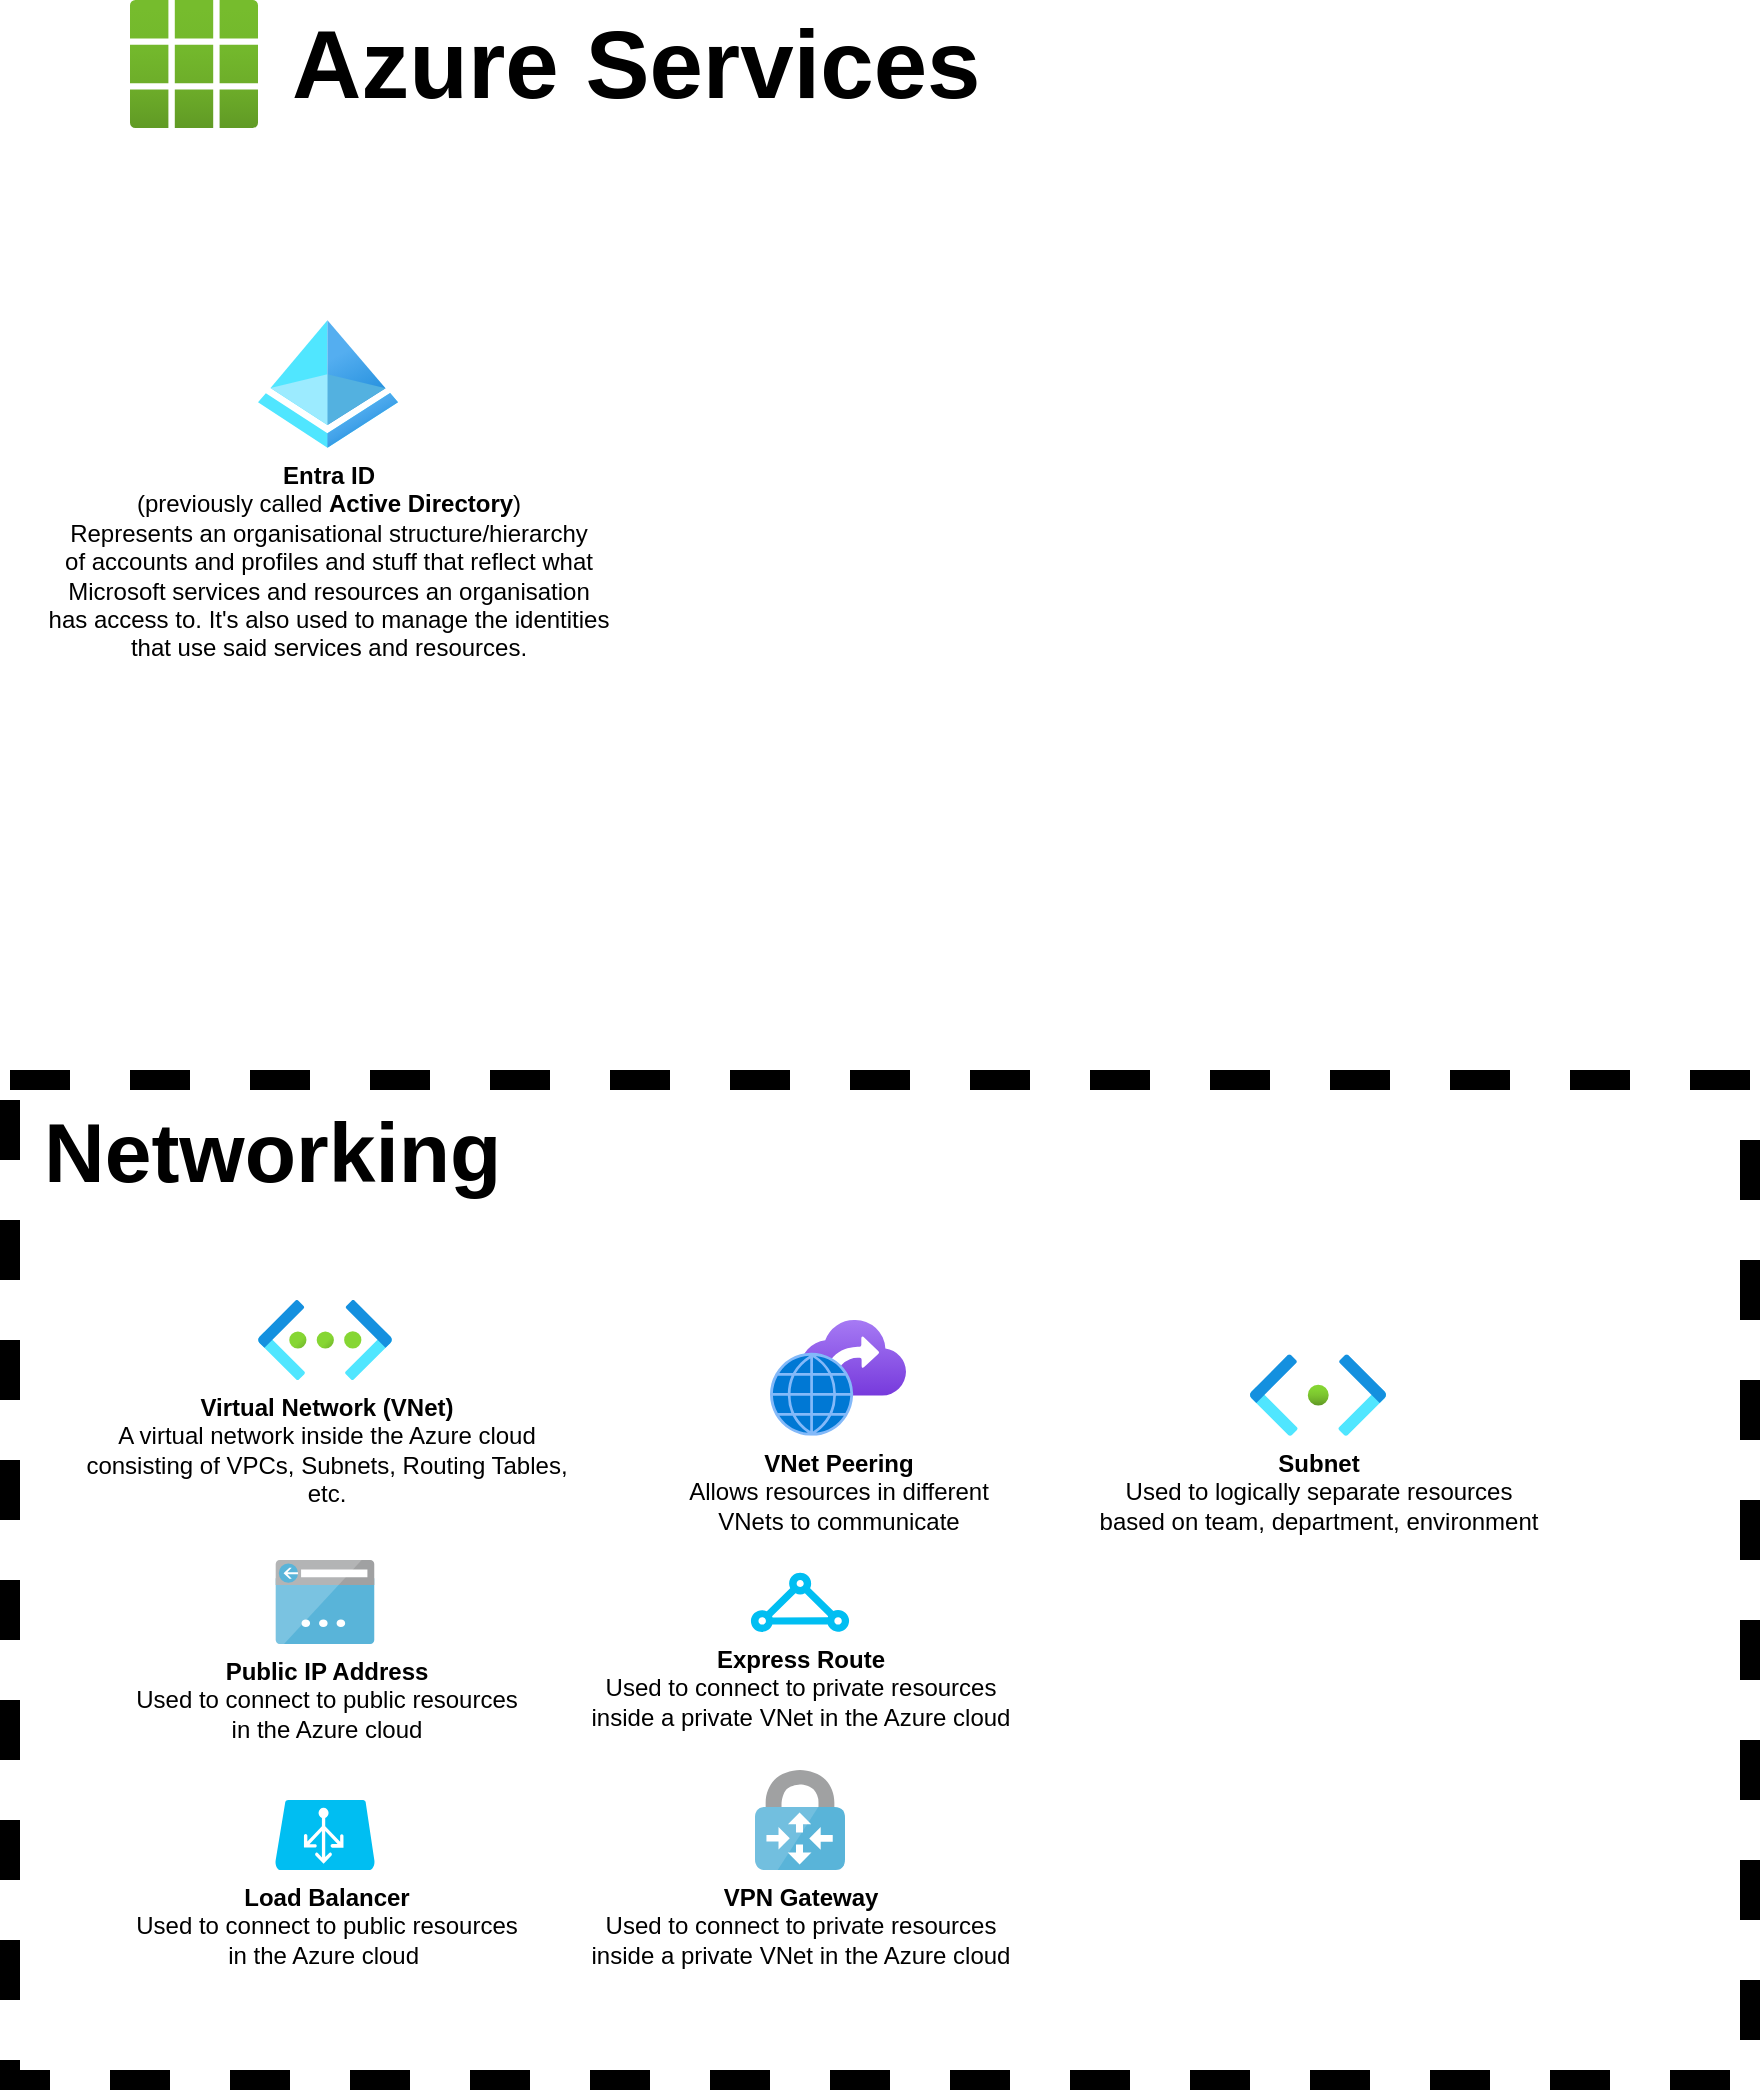 <mxfile version="27.2.0">
  <diagram name="Page-1" id="OWnOA-4le9mlDL9KDDg-">
    <mxGraphModel dx="1285" dy="1215" grid="1" gridSize="10" guides="1" tooltips="1" connect="1" arrows="1" fold="1" page="0" pageScale="1" pageWidth="4681" pageHeight="3300" math="0" shadow="0">
      <root>
        <mxCell id="0" />
        <mxCell id="1" parent="0" />
        <mxCell id="vcTekkizNSYmiupQggr4-2" value="&lt;b&gt;Azure Services&lt;/b&gt;" style="image;aspect=fixed;html=1;points=[];align=left;fontSize=48;image=img/lib/azure2/general/All_Resources.svg;labelPosition=right;verticalLabelPosition=middle;verticalAlign=middle;spacingLeft=15;" vertex="1" parent="1">
          <mxGeometry x="80" y="80" width="64" height="64" as="geometry" />
        </mxCell>
        <mxCell id="vcTekkizNSYmiupQggr4-4" value="Entra ID&lt;div&gt;&lt;span style=&quot;font-weight: normal;&quot;&gt;(previously called &lt;/span&gt;Active Directory&lt;span style=&quot;font-weight: normal;&quot;&gt;)&lt;/span&gt;&lt;/div&gt;&lt;div&gt;&lt;span style=&quot;font-weight: normal;&quot;&gt;Represents an organisational structure/hierarchy&lt;/span&gt;&lt;/div&gt;&lt;div&gt;&lt;span style=&quot;font-weight: 400;&quot;&gt;of accounts and profiles and stuff that reflect what&lt;/span&gt;&lt;/div&gt;&lt;div&gt;&lt;span style=&quot;font-weight: 400;&quot;&gt;Microsoft services and resources an organisation&lt;/span&gt;&lt;/div&gt;&lt;div&gt;&lt;span style=&quot;font-weight: 400;&quot;&gt;has access to. It&#39;s also used to manage the identities&lt;/span&gt;&lt;/div&gt;&lt;div&gt;&lt;span style=&quot;font-weight: 400;&quot;&gt;that use said services and resources.&lt;/span&gt;&lt;/div&gt;" style="image;aspect=fixed;html=1;points=[];align=center;fontSize=12;image=img/lib/azure2/identity/Azure_Active_Directory.svg;fontStyle=1" vertex="1" parent="1">
          <mxGeometry x="144" y="240" width="70" height="64" as="geometry" />
        </mxCell>
        <mxCell id="vcTekkizNSYmiupQggr4-72" value="Networking" style="rounded=0;whiteSpace=wrap;html=1;fontColor=default;fillColor=none;dashed=1;strokeWidth=10;verticalAlign=top;align=left;spacingLeft=15;spacingTop=5;fontStyle=1;fontSize=42;" vertex="1" parent="1">
          <mxGeometry x="20" y="620" width="870" height="500" as="geometry" />
        </mxCell>
        <mxCell id="vcTekkizNSYmiupQggr4-73" value="Virtual Network (VNet)&lt;div&gt;&lt;span style=&quot;font-weight: normal;&quot;&gt;A virtual network inside the Azure cloud&lt;/span&gt;&lt;/div&gt;&lt;div&gt;&lt;span style=&quot;font-weight: normal;&quot;&gt;consisting of VPCs, Subnets, Routing Tables,&lt;/span&gt;&lt;/div&gt;&lt;div&gt;&lt;span style=&quot;font-weight: normal;&quot;&gt;etc.&lt;/span&gt;&lt;/div&gt;" style="image;aspect=fixed;html=1;points=[];align=center;fontSize=12;image=img/lib/azure2/networking/Virtual_Networks.svg;fontStyle=1" vertex="1" parent="1">
          <mxGeometry x="144" y="730" width="67" height="40" as="geometry" />
        </mxCell>
        <mxCell id="vcTekkizNSYmiupQggr4-74" value="Express Route&lt;div&gt;&lt;span style=&quot;font-weight: normal;&quot;&gt;Used to connect to private resources&lt;/span&gt;&lt;/div&gt;&lt;div&gt;&lt;span style=&quot;font-weight: normal;&quot;&gt;inside a private VNet in the Azure cloud&lt;/span&gt;&lt;/div&gt;" style="verticalLabelPosition=bottom;html=1;verticalAlign=top;align=center;strokeColor=none;fillColor=#00BEF2;shape=mxgraph.azure.express_route;pointerEvents=1;fontStyle=1" vertex="1" parent="1">
          <mxGeometry x="390" y="866" width="50" height="30" as="geometry" />
        </mxCell>
        <mxCell id="vcTekkizNSYmiupQggr4-75" value="VPN Gateway&lt;div&gt;&lt;span style=&quot;font-weight: normal;&quot;&gt;Used to connect to private resources&lt;/span&gt;&lt;/div&gt;&lt;div&gt;&lt;span style=&quot;font-weight: normal;&quot;&gt;inside a private VNet in the Azure cloud&lt;/span&gt;&lt;/div&gt;" style="image;sketch=0;aspect=fixed;html=1;points=[];align=center;fontSize=12;image=img/lib/mscae/VPN_Gateway.svg;fontStyle=1" vertex="1" parent="1">
          <mxGeometry x="392.5" y="965" width="45" height="50" as="geometry" />
        </mxCell>
        <mxCell id="vcTekkizNSYmiupQggr4-76" value="Public IP Address&lt;div&gt;&lt;span style=&quot;font-weight: normal;&quot;&gt;Used to connect to public resources&lt;/span&gt;&lt;/div&gt;&lt;div&gt;&lt;span style=&quot;font-weight: normal;&quot;&gt;in the Azure cloud&lt;/span&gt;&lt;/div&gt;" style="image;sketch=0;aspect=fixed;html=1;points=[];align=center;fontSize=12;image=img/lib/mscae/App_Service_IPAddress.svg;fontStyle=1" vertex="1" parent="1">
          <mxGeometry x="152.5" y="860" width="50" height="42" as="geometry" />
        </mxCell>
        <mxCell id="vcTekkizNSYmiupQggr4-77" value="Load Balancer&lt;div&gt;&lt;span style=&quot;font-weight: normal;&quot;&gt;Used to connect to public resources&lt;/span&gt;&lt;/div&gt;&lt;div&gt;&lt;span style=&quot;font-weight: normal;&quot;&gt;in the Azure cloud&amp;nbsp;&lt;/span&gt;&lt;/div&gt;" style="verticalLabelPosition=bottom;html=1;verticalAlign=top;align=center;strokeColor=none;fillColor=#00BEF2;shape=mxgraph.azure.azure_load_balancer;fontStyle=1" vertex="1" parent="1">
          <mxGeometry x="152.5" y="980" width="50" height="35" as="geometry" />
        </mxCell>
        <mxCell id="vcTekkizNSYmiupQggr4-78" value="VNet Peering&lt;div&gt;&lt;span style=&quot;font-weight: normal;&quot;&gt;Allows resources in different&lt;/span&gt;&lt;/div&gt;&lt;div&gt;&lt;span style=&quot;font-weight: normal;&quot;&gt;VNets to communicate&lt;/span&gt;&lt;/div&gt;" style="image;aspect=fixed;html=1;points=[];align=center;fontSize=12;image=img/lib/azure2/other/Peerings.svg;fontStyle=1" vertex="1" parent="1">
          <mxGeometry x="400" y="740" width="68" height="57.92" as="geometry" />
        </mxCell>
        <mxCell id="vcTekkizNSYmiupQggr4-79" value="Subnet&lt;div&gt;&lt;span style=&quot;font-weight: normal;&quot;&gt;Used to logically separate resources&lt;/span&gt;&lt;/div&gt;&lt;div&gt;&lt;span style=&quot;font-weight: normal;&quot;&gt;based on team, department, environment&lt;/span&gt;&lt;/div&gt;" style="image;aspect=fixed;html=1;points=[];align=center;fontSize=12;image=img/lib/azure2/networking/Subnet.svg;fontStyle=1" vertex="1" parent="1">
          <mxGeometry x="640" y="757.2" width="68" height="40.72" as="geometry" />
        </mxCell>
      </root>
    </mxGraphModel>
  </diagram>
</mxfile>
